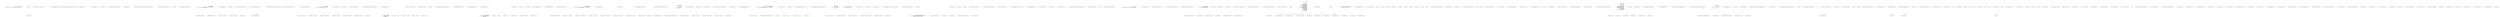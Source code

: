 digraph  {
d2 [cluster="CommandLine.Tests.Unit.Core.NameLookupTests.Lookup_name_of_sequence_option_with_separator()", color=green, community=0, label="var specs = new[] { new OptionSpecification(string.Empty, ''string-seq'',\r\n                false, string.Empty, Maybe.Nothing<int>(), Maybe.Nothing<int>(), '.', null, typeof(IEnumerable<string>), string.Empty, string.Empty, new List<string>())}", prediction=0, span="18-19"];
d1 [cluster="CommandLine.Tests.Unit.Core.NameLookupTests.Lookup_name_of_sequence_option_with_separator()", label="var expected = Maybe.Just(''.'')", span="17-17"];
d3 [cluster="CommandLine.Tests.Unit.Core.NameLookupTests.Lookup_name_of_sequence_option_with_separator()", label="var result = NameLookup.WithSeparator(''string-seq'', specs, StringComparer.InvariantCulture)", span="22-22"];
d7 [cluster="CommandLine.Core.OptionSpecification.OptionSpecification(string, string, bool, string, CommandLine.Infrastructure.Maybe<int>, CommandLine.Infrastructure.Maybe<int>, char, CommandLine.Infrastructure.Maybe<object>, System.Type, string, string, System.Collections.Generic.IEnumerable<string>)", label="Entry CommandLine.Core.OptionSpecification.OptionSpecification(string, string, bool, string, CommandLine.Infrastructure.Maybe<int>, CommandLine.Infrastructure.Maybe<int>, char, CommandLine.Infrastructure.Maybe<object>, System.Type, string, string, System.Collections.Generic.IEnumerable<string>)", span="17-17"];
d8 [cluster="CommandLine.Infrastructure.Maybe.Nothing<T>()", label="Entry CommandLine.Infrastructure.Maybe.Nothing<T>()", span="63-63"];
d9 [cluster="System.Collections.Generic.List<T>.List()", label="Entry System.Collections.Generic.List<T>.List()", span="0-0"];
d0 [cluster="CommandLine.Tests.Unit.Core.NameLookupTests.Lookup_name_of_sequence_option_with_separator()", label="Entry CommandLine.Tests.Unit.Core.NameLookupTests.Lookup_name_of_sequence_option_with_separator()", span="14-14"];
d6 [cluster="CommandLine.Infrastructure.Maybe.Just<T>(T)", label="Entry CommandLine.Infrastructure.Maybe.Just<T>(T)", span="68-68"];
d4 [cluster="CommandLine.Tests.Unit.Core.NameLookupTests.Lookup_name_of_sequence_option_with_separator()", label="expected.ShouldBeEquivalentTo(result)", span="25-25"];
d10 [cluster="CommandLine.Core.NameLookup.WithSeparator(string, System.Collections.Generic.IEnumerable<CommandLine.Core.OptionSpecification>, System.StringComparer)", label="Entry CommandLine.Core.NameLookup.WithSeparator(string, System.Collections.Generic.IEnumerable<CommandLine.Core.OptionSpecification>, System.StringComparer)", span="16-16"];
d5 [cluster="CommandLine.Tests.Unit.Core.NameLookupTests.Lookup_name_of_sequence_option_with_separator()", label="Exit CommandLine.Tests.Unit.Core.NameLookupTests.Lookup_name_of_sequence_option_with_separator()", span="14-14"];
d11 [cluster="Unk.ShouldBeEquivalentTo", label="Entry Unk.ShouldBeEquivalentTo", span=""];
m1_50 [cluster="CommandLine.Tests.Unit.Text.HelpTextTests.Create_instance_with_enum_options_disabled()", file="SpecificationExtensions.cs", label="Entry CommandLine.Tests.Unit.Text.HelpTextTests.Create_instance_with_enum_options_disabled()", span="93-93"];
m1_51 [cluster="CommandLine.Tests.Unit.Text.HelpTextTests.Create_instance_with_enum_options_disabled()", color=green, community=0, file="SpecificationExtensions.cs", label="var sut = new HelpText { AddDashesToOption = true }\r\n                .AddPreOptionsLine(''pre-options'')\r\n                .AddOptions(new NotParsed<FakeOptionsWithHelpTextEnum>(TypeInfo.Create(typeof(FakeOptionsWithHelpTextEnum)), Enumerable.Empty<Error>()))\r\n                .AddPostOptionsLine(''post-options'')", prediction=1, span="97-100"];
m1_52 [cluster="CommandLine.Tests.Unit.Text.HelpTextTests.Create_instance_with_enum_options_disabled()", file="SpecificationExtensions.cs", label="var lines = sut.ToString().ToNotEmptyLines().TrimStringArray()", span="104-104"];
m1_53 [cluster="CommandLine.Tests.Unit.Text.HelpTextTests.Create_instance_with_enum_options_disabled()", file="SpecificationExtensions.cs", label="lines[0].ShouldBeEquivalentTo(''pre-options'')", span="105-105"];
m1_54 [cluster="CommandLine.Tests.Unit.Text.HelpTextTests.Create_instance_with_enum_options_disabled()", file="SpecificationExtensions.cs", label="lines[1].ShouldBeEquivalentTo(''--stringvalue    Define a string value here.'')", span="106-106"];
m1_55 [cluster="CommandLine.Tests.Unit.Text.HelpTextTests.Create_instance_with_enum_options_disabled()", file="SpecificationExtensions.cs", label="lines[2].ShouldBeEquivalentTo(''--shape          Define a enum value here.'')", span="107-107"];
m1_56 [cluster="CommandLine.Tests.Unit.Text.HelpTextTests.Create_instance_with_enum_options_disabled()", file="SpecificationExtensions.cs", label="lines[3].ShouldBeEquivalentTo(''--help           Display this help screen.'')", span="108-108"];
m1_57 [cluster="CommandLine.Tests.Unit.Text.HelpTextTests.Create_instance_with_enum_options_disabled()", file="SpecificationExtensions.cs", label="lines[4].ShouldBeEquivalentTo(''--version        Display version information.'')", span="109-109"];
m1_58 [cluster="CommandLine.Tests.Unit.Text.HelpTextTests.Create_instance_with_enum_options_disabled()", file="SpecificationExtensions.cs", label="lines[5].ShouldBeEquivalentTo(''post-options'')", span="110-110"];
m1_59 [cluster="CommandLine.Tests.Unit.Text.HelpTextTests.Create_instance_with_enum_options_disabled()", file="SpecificationExtensions.cs", label="Exit CommandLine.Tests.Unit.Text.HelpTextTests.Create_instance_with_enum_options_disabled()", span="93-93"];
m1_16 [cluster="CommandLine.Core.SpecificationGuards.GuardAgainstOneCharLongName()", file="SpecificationExtensions.cs", label="return spec => spec.IsOption() && ((OptionSpecification)spec).LongName.Length == 1;", span="29-29"];
m1_126 [cluster="CommandLine.Text.HelpText.RenderParsingErrorsText<T>(CommandLine.ParserResult<T>, System.Func<CommandLine.Error, string>, System.Func<System.Collections.Generic.IEnumerable<CommandLine.MutuallyExclusiveSetError>, string>, int)", file="SpecificationExtensions.cs", label="Entry CommandLine.Text.HelpText.RenderParsingErrorsText<T>(CommandLine.ParserResult<T>, System.Func<CommandLine.Error, string>, System.Func<System.Collections.Generic.IEnumerable<CommandLine.MutuallyExclusiveSetError>, string>, int)", span="403-403"];
m1_22 [cluster="CommandLine.Tests.Unit.Text.HelpTextTests.Create_instance_with_options()", file="SpecificationExtensions.cs", label="Entry CommandLine.Tests.Unit.Text.HelpTextTests.Create_instance_with_options()", span="46-46"];
m1_23 [cluster="CommandLine.Tests.Unit.Text.HelpTextTests.Create_instance_with_options()", color=green, community=0, file="SpecificationExtensions.cs", label="var sut = new HelpText { AddDashesToOption = true }\r\n                .AddPreOptionsLine(''pre-options'')\r\n                .AddOptions(new NotParsed<FakeOptions>(TypeInfo.Create(typeof(FakeOptions)), Enumerable.Empty<Error>()))\r\n                .AddPostOptionsLine(''post-options'')", prediction=2, span="50-53"];
m1_24 [cluster="CommandLine.Tests.Unit.Text.HelpTextTests.Create_instance_with_options()", file="SpecificationExtensions.cs", label="var lines = sut.ToString().ToNotEmptyLines().TrimStringArray()", span="57-57"];
m1_25 [cluster="CommandLine.Tests.Unit.Text.HelpTextTests.Create_instance_with_options()", file="SpecificationExtensions.cs", label="lines[0].ShouldBeEquivalentTo(''pre-options'')", span="58-58"];
m1_26 [cluster="CommandLine.Tests.Unit.Text.HelpTextTests.Create_instance_with_options()", file="SpecificationExtensions.cs", label="lines[1].ShouldBeEquivalentTo(''--stringvalue    Define a string value here.'')", span="59-59"];
m1_27 [cluster="CommandLine.Tests.Unit.Text.HelpTextTests.Create_instance_with_options()", file="SpecificationExtensions.cs", label="lines[2].ShouldBeEquivalentTo(''-i               Define a int sequence here.'')", span="60-60"];
m1_28 [cluster="CommandLine.Tests.Unit.Text.HelpTextTests.Create_instance_with_options()", file="SpecificationExtensions.cs", label="lines[3].ShouldBeEquivalentTo(''-x               Define a boolean or switch value here.'')", span="61-61"];
m1_29 [cluster="CommandLine.Tests.Unit.Text.HelpTextTests.Create_instance_with_options()", file="SpecificationExtensions.cs", label="lines[4].ShouldBeEquivalentTo(''--help           Display this help screen.'')", span="62-62"];
m1_30 [cluster="CommandLine.Tests.Unit.Text.HelpTextTests.Create_instance_with_options()", file="SpecificationExtensions.cs", label="lines[5].ShouldBeEquivalentTo(''--version        Display version information.'')", span="63-63"];
m1_31 [cluster="CommandLine.Tests.Unit.Text.HelpTextTests.Create_instance_with_options()", file="SpecificationExtensions.cs", label="lines[6].ShouldBeEquivalentTo(''value pos. 0     Define a long value here.'')", span="64-64"];
m1_32 [cluster="CommandLine.Tests.Unit.Text.HelpTextTests.Create_instance_with_options()", file="SpecificationExtensions.cs", label="lines[7].ShouldBeEquivalentTo(''post-options'')", span="65-65"];
m1_33 [cluster="CommandLine.Tests.Unit.Text.HelpTextTests.Create_instance_with_options()", file="SpecificationExtensions.cs", label="Exit CommandLine.Tests.Unit.Text.HelpTextTests.Create_instance_with_options()", span="46-46"];
m1_66 [cluster="CommandLine.Tests.Unit.Text.HelpTextTests.When_help_text_is_longer_than_width_it_will_wrap_around_as_if_in_a_column()", file="SpecificationExtensions.cs", label="Entry CommandLine.Tests.Unit.Text.HelpTextTests.When_help_text_is_longer_than_width_it_will_wrap_around_as_if_in_a_column()", span="131-131"];
m1_69 [cluster="CommandLine.Tests.Unit.Text.HelpTextTests.When_help_text_is_longer_than_width_it_will_wrap_around_as_if_in_a_column()", file="SpecificationExtensions.cs", label="sut.AddOptions(\r\n                new NotParsed<FakeOptionsWithLongDescription>(\r\n                    TypeInfo.Create(typeof(FakeOptionsWithLongDescription)),\r\n                    Enumerable.Empty<Error>()))", span="137-140"];
m1_70 [cluster="CommandLine.Tests.Unit.Text.HelpTextTests.When_help_text_is_longer_than_width_it_will_wrap_around_as_if_in_a_column()", file="SpecificationExtensions.cs", label="var lines = sut.ToString().Split(new[] { Environment.NewLine }, StringSplitOptions.None)", span="143-143"];
m1_71 [cluster="CommandLine.Tests.Unit.Text.HelpTextTests.When_help_text_is_longer_than_width_it_will_wrap_around_as_if_in_a_column()", file="SpecificationExtensions.cs", label="lines[2].ShouldBeEquivalentTo(''  v, verbose    This is the description'')", span="144-144"];
m1_72 [cluster="CommandLine.Tests.Unit.Text.HelpTextTests.When_help_text_is_longer_than_width_it_will_wrap_around_as_if_in_a_column()", file="SpecificationExtensions.cs", label="lines[3].ShouldBeEquivalentTo(''                of the verbosity to '')", span="146-146"];
m1_73 [cluster="CommandLine.Tests.Unit.Text.HelpTextTests.When_help_text_is_longer_than_width_it_will_wrap_around_as_if_in_a_column()", file="SpecificationExtensions.cs", label="lines[4].ShouldBeEquivalentTo(''                test out the wrapping '')", span="147-147"];
m1_74 [cluster="CommandLine.Tests.Unit.Text.HelpTextTests.When_help_text_is_longer_than_width_it_will_wrap_around_as_if_in_a_column()", file="SpecificationExtensions.cs", label="lines[5].ShouldBeEquivalentTo(''                capabilities of the '')", span="148-148"];
m1_75 [cluster="CommandLine.Tests.Unit.Text.HelpTextTests.When_help_text_is_longer_than_width_it_will_wrap_around_as_if_in_a_column()", file="SpecificationExtensions.cs", label="lines[6].ShouldBeEquivalentTo(''                Help Text.'')", span="149-149"];
m1_67 [cluster="CommandLine.Tests.Unit.Text.HelpTextTests.When_help_text_is_longer_than_width_it_will_wrap_around_as_if_in_a_column()", file="SpecificationExtensions.cs", label="var sut = new HelpText(new HeadingInfo(''CommandLine.Tests.dll'', ''1.9.4.131''))", span="135-135"];
m1_68 [cluster="CommandLine.Tests.Unit.Text.HelpTextTests.When_help_text_is_longer_than_width_it_will_wrap_around_as_if_in_a_column()", file="SpecificationExtensions.cs", label="sut.MaximumDisplayWidth = 40", span="136-136"];
m1_76 [cluster="CommandLine.Tests.Unit.Text.HelpTextTests.When_help_text_is_longer_than_width_it_will_wrap_around_as_if_in_a_column()", file="SpecificationExtensions.cs", label="Exit CommandLine.Tests.Unit.Text.HelpTextTests.When_help_text_is_longer_than_width_it_will_wrap_around_as_if_in_a_column()", span="131-131"];
m1_217 [cluster="CommandLine.Text.HelpText.RenderUsageText<T>(CommandLine.ParserResult<T>)", file="SpecificationExtensions.cs", label="Entry CommandLine.Text.HelpText.RenderUsageText<T>(CommandLine.ParserResult<T>)", span="439-439"];
m1_78 [cluster="CommandLine.Tests.Unit.Text.HelpTextTests.Long_help_text_without_spaces()", file="SpecificationExtensions.cs", label="Entry CommandLine.Tests.Unit.Text.HelpTextTests.Long_help_text_without_spaces()", span="154-154"];
m1_81 [cluster="CommandLine.Tests.Unit.Text.HelpTextTests.Long_help_text_without_spaces()", file="SpecificationExtensions.cs", label="sut.AddOptions(\r\n                new NotParsed<FakeOptionsWithLongDescriptionAndNoSpaces>(\r\n                    TypeInfo.Create(typeof(FakeOptionsWithLongDescriptionAndNoSpaces)),\r\n                    Enumerable.Empty<Error>()))", span="160-163"];
m1_82 [cluster="CommandLine.Tests.Unit.Text.HelpTextTests.Long_help_text_without_spaces()", file="SpecificationExtensions.cs", label="var lines = sut.ToString().ToNotEmptyLines()", span="166-166"];
m1_83 [cluster="CommandLine.Tests.Unit.Text.HelpTextTests.Long_help_text_without_spaces()", file="SpecificationExtensions.cs", label="lines[1].ShouldBeEquivalentTo(''  v, verbose    Before '')", span="167-167"];
m1_84 [cluster="CommandLine.Tests.Unit.Text.HelpTextTests.Long_help_text_without_spaces()", file="SpecificationExtensions.cs", label="lines[2].ShouldBeEquivalentTo(''                012345678901234567890123'')", span="168-168"];
m1_85 [cluster="CommandLine.Tests.Unit.Text.HelpTextTests.Long_help_text_without_spaces()", file="SpecificationExtensions.cs", label="lines[3].ShouldBeEquivalentTo(''                After'')", span="169-169"];
m1_86 [cluster="CommandLine.Tests.Unit.Text.HelpTextTests.Long_help_text_without_spaces()", file="SpecificationExtensions.cs", label="lines[4].ShouldBeEquivalentTo(''  input-file    Before '')", span="170-170"];
m1_87 [cluster="CommandLine.Tests.Unit.Text.HelpTextTests.Long_help_text_without_spaces()", file="SpecificationExtensions.cs", label="lines[5].ShouldBeEquivalentTo(''                012345678901234567890123'')", span="171-171"];
m1_88 [cluster="CommandLine.Tests.Unit.Text.HelpTextTests.Long_help_text_without_spaces()", file="SpecificationExtensions.cs", label="lines[6].ShouldBeEquivalentTo(''                456789 After'')", span="172-172"];
m1_79 [cluster="CommandLine.Tests.Unit.Text.HelpTextTests.Long_help_text_without_spaces()", file="SpecificationExtensions.cs", label="var sut = new HelpText(new HeadingInfo(''CommandLine.Tests.dll'', ''1.9.4.131''))", span="158-158"];
m1_80 [cluster="CommandLine.Tests.Unit.Text.HelpTextTests.Long_help_text_without_spaces()", file="SpecificationExtensions.cs", label="sut.MaximumDisplayWidth = 40", span="159-159"];
m1_89 [cluster="CommandLine.Tests.Unit.Text.HelpTextTests.Long_help_text_without_spaces()", file="SpecificationExtensions.cs", label="Exit CommandLine.Tests.Unit.Text.HelpTextTests.Long_help_text_without_spaces()", span="154-154"];
m1_116 [cluster="CommandLine.BadFormatTokenError.BadFormatTokenError(string)", file="SpecificationExtensions.cs", label="Entry CommandLine.BadFormatTokenError.BadFormatTokenError(string)", span="196-196"];
m1_192 [cluster="CommandLine.Tests.Unit.Text.HelpTextTests.Create_instance_with_options_and_values()", file="SpecificationExtensions.cs", label="Entry CommandLine.Tests.Unit.Text.HelpTextTests.Create_instance_with_options_and_values()", span="342-342"];
m1_193 [cluster="CommandLine.Tests.Unit.Text.HelpTextTests.Create_instance_with_options_and_values()", file="SpecificationExtensions.cs", label="var sut = new HelpText { AddDashesToOption = true }\r\n                .AddPreOptionsLine(''pre-options'')\r\n                .AddOptions(new NotParsed<FakeOptionsWithHelpTextValue>(TypeInfo.Create(typeof(FakeOptionsWithHelpTextValue)), Enumerable.Empty<Error>()))\r\n                .AddPostOptionsLine(''post-options'')", span="346-349"];
m1_194 [cluster="CommandLine.Tests.Unit.Text.HelpTextTests.Create_instance_with_options_and_values()", file="SpecificationExtensions.cs", label="var lines = sut.ToString().ToNotEmptyLines().TrimStringArray()", span="353-353"];
m1_195 [cluster="CommandLine.Tests.Unit.Text.HelpTextTests.Create_instance_with_options_and_values()", file="SpecificationExtensions.cs", label="lines[0].ShouldBeEquivalentTo(''pre-options'')", span="354-354"];
m1_196 [cluster="CommandLine.Tests.Unit.Text.HelpTextTests.Create_instance_with_options_and_values()", file="SpecificationExtensions.cs", label="lines[1].ShouldBeEquivalentTo(''--stringvalue=STR            Define a string value here.'')", span="355-355"];
m1_197 [cluster="CommandLine.Tests.Unit.Text.HelpTextTests.Create_instance_with_options_and_values()", file="SpecificationExtensions.cs", label="lines[2].ShouldBeEquivalentTo(''-i INTSEQ                    Define a int sequence here.'')", span="356-356"];
m1_198 [cluster="CommandLine.Tests.Unit.Text.HelpTextTests.Create_instance_with_options_and_values()", file="SpecificationExtensions.cs", label="lines[3].ShouldBeEquivalentTo(''-x                           Define a boolean or switch value here.'')", span="357-357"];
m1_199 [cluster="CommandLine.Tests.Unit.Text.HelpTextTests.Create_instance_with_options_and_values()", file="SpecificationExtensions.cs", label="lines[4].ShouldBeEquivalentTo(''--help                       Display this help screen.'')", span="358-358"];
m1_200 [cluster="CommandLine.Tests.Unit.Text.HelpTextTests.Create_instance_with_options_and_values()", file="SpecificationExtensions.cs", label="lines[5].ShouldBeEquivalentTo(''--version                    Display version information.'')", span="359-359"];
m1_201 [cluster="CommandLine.Tests.Unit.Text.HelpTextTests.Create_instance_with_options_and_values()", file="SpecificationExtensions.cs", label="lines[6].ShouldBeEquivalentTo(''number (pos. 0) NUM          Define a long value here.'')", span="360-360"];
m1_202 [cluster="CommandLine.Tests.Unit.Text.HelpTextTests.Create_instance_with_options_and_values()", file="SpecificationExtensions.cs", label="lines[7].ShouldBeEquivalentTo(''paintcolor (pos. 1) COLOR    Define a color value here.'')", span="361-361"];
m1_203 [cluster="CommandLine.Tests.Unit.Text.HelpTextTests.Create_instance_with_options_and_values()", file="SpecificationExtensions.cs", label="lines[8].ShouldBeEquivalentTo(''post-options'', lines[8])", span="362-362"];
m1_204 [cluster="CommandLine.Tests.Unit.Text.HelpTextTests.Create_instance_with_options_and_values()", file="SpecificationExtensions.cs", label="Exit CommandLine.Tests.Unit.Text.HelpTextTests.Create_instance_with_options_and_values()", span="342-342"];
m1_149 [cluster="CommandLine.Tests.Unit.Text.HelpTextTests.Invoke_AutoBuild_for_Options_returns_appropriate_formatted_text()", file="SpecificationExtensions.cs", label="Entry CommandLine.Tests.Unit.Text.HelpTextTests.Invoke_AutoBuild_for_Options_returns_appropriate_formatted_text()", span="260-260"];
m1_150 [cluster="CommandLine.Tests.Unit.Text.HelpTextTests.Invoke_AutoBuild_for_Options_returns_appropriate_formatted_text()", file="SpecificationExtensions.cs", label="var fakeResult = new NotParsed<FakeOptions>(\r\n                TypeInfo.Create(typeof(FakeOptions)),\r\n                new Error[]\r\n                    {\r\n                        new BadFormatTokenError(''badtoken''),\r\n                        new SequenceOutOfRangeError(new NameInfo(''i'', ''''))\r\n                    })", span="263-269"];
m1_152 [cluster="CommandLine.Tests.Unit.Text.HelpTextTests.Invoke_AutoBuild_for_Options_returns_appropriate_formatted_text()", file="SpecificationExtensions.cs", label="var lines = helpText.ToString().ToNotEmptyLines().TrimStringArray()", span="275-275"];
m1_155 [cluster="CommandLine.Tests.Unit.Text.HelpTextTests.Invoke_AutoBuild_for_Options_returns_appropriate_formatted_text()", file="SpecificationExtensions.cs", label="lines[2].ShouldBeEquivalentTo(''ERROR(S):'')", span="278-278"];
m1_156 [cluster="CommandLine.Tests.Unit.Text.HelpTextTests.Invoke_AutoBuild_for_Options_returns_appropriate_formatted_text()", file="SpecificationExtensions.cs", label="lines[3].ShouldBeEquivalentTo(''Token 'badtoken' is not recognized.'')", span="279-279"];
m1_157 [cluster="CommandLine.Tests.Unit.Text.HelpTextTests.Invoke_AutoBuild_for_Options_returns_appropriate_formatted_text()", file="SpecificationExtensions.cs", label="lines[4].ShouldBeEquivalentTo(''A sequence option 'i' is defined with fewer or more items than required.'')", span="280-280"];
m1_158 [cluster="CommandLine.Tests.Unit.Text.HelpTextTests.Invoke_AutoBuild_for_Options_returns_appropriate_formatted_text()", file="SpecificationExtensions.cs", label="lines[5].ShouldBeEquivalentTo(''--stringvalue    Define a string value here.'')", span="281-281"];
m1_159 [cluster="CommandLine.Tests.Unit.Text.HelpTextTests.Invoke_AutoBuild_for_Options_returns_appropriate_formatted_text()", file="SpecificationExtensions.cs", label="lines[6].ShouldBeEquivalentTo(''-i               Define a int sequence here.'')", span="282-282"];
m1_160 [cluster="CommandLine.Tests.Unit.Text.HelpTextTests.Invoke_AutoBuild_for_Options_returns_appropriate_formatted_text()", file="SpecificationExtensions.cs", label="lines[7].ShouldBeEquivalentTo(''-x               Define a boolean or switch value here.'')", span="283-283"];
m1_161 [cluster="CommandLine.Tests.Unit.Text.HelpTextTests.Invoke_AutoBuild_for_Options_returns_appropriate_formatted_text()", file="SpecificationExtensions.cs", label="lines[8].ShouldBeEquivalentTo(''--help           Display this help screen.'')", span="284-284"];
m1_151 [cluster="CommandLine.Tests.Unit.Text.HelpTextTests.Invoke_AutoBuild_for_Options_returns_appropriate_formatted_text()", file="SpecificationExtensions.cs", label="var helpText = HelpText.AutoBuild(fakeResult)", span="272-272"];
m1_153 [cluster="CommandLine.Tests.Unit.Text.HelpTextTests.Invoke_AutoBuild_for_Options_returns_appropriate_formatted_text()", file="SpecificationExtensions.cs", label="lines[0].Should().StartWithEquivalent(''CommandLine'')", span="276-276"];
m1_154 [cluster="CommandLine.Tests.Unit.Text.HelpTextTests.Invoke_AutoBuild_for_Options_returns_appropriate_formatted_text()", file="SpecificationExtensions.cs", label="lines[1].Should().StartWithEquivalent(''Copyright (c)'')", span="277-277"];
m1_162 [cluster="CommandLine.Tests.Unit.Text.HelpTextTests.Invoke_AutoBuild_for_Options_returns_appropriate_formatted_text()", file="SpecificationExtensions.cs", label="Exit CommandLine.Tests.Unit.Text.HelpTextTests.Invoke_AutoBuild_for_Options_returns_appropriate_formatted_text()", span="260-260"];
m1_77 [cluster="string.Split(string[], System.StringSplitOptions)", file="SpecificationExtensions.cs", label="Entry string.Split(string[], System.StringSplitOptions)", span="0-0"];
m1_39 [cluster="CommandLine.Tests.Unit.Text.HelpTextTests.Create_instance_with_enum_options_enabled()", file="SpecificationExtensions.cs", label="Entry CommandLine.Tests.Unit.Text.HelpTextTests.Create_instance_with_enum_options_enabled()", span="70-70"];
m1_40 [cluster="CommandLine.Tests.Unit.Text.HelpTextTests.Create_instance_with_enum_options_enabled()", color=green, community=0, file="SpecificationExtensions.cs", label="var sut = new HelpText { AddDashesToOption = true, AddEnumValuesToHelpText = true }\r\n                .AddPreOptionsLine(''pre-options'')\r\n                .AddOptions(new NotParsed<FakeOptionsWithHelpTextEnum>(TypeInfo.Create(typeof(FakeOptionsWithHelpTextEnum)), Enumerable.Empty<Error>()))\r\n                .AddPostOptionsLine(''post-options'')", prediction=3, span="74-77"];
m1_41 [cluster="CommandLine.Tests.Unit.Text.HelpTextTests.Create_instance_with_enum_options_enabled()", color=green, community=0, file="SpecificationExtensions.cs", label="var lines = sut.ToString().ToNotEmptyLines().TrimStringArray()", prediction=4, span="81-81"];
m1_42 [cluster="CommandLine.Tests.Unit.Text.HelpTextTests.Create_instance_with_enum_options_enabled()", color=green, community=0, file="SpecificationExtensions.cs", label="lines[0].ShouldBeEquivalentTo(''pre-options'')", prediction=5, span="82-82"];
m1_43 [cluster="CommandLine.Tests.Unit.Text.HelpTextTests.Create_instance_with_enum_options_enabled()", color=green, community=0, file="SpecificationExtensions.cs", label="lines[1].ShouldBeEquivalentTo(''--stringvalue    Define a string value here.'')", prediction=4, span="83-83"];
m1_44 [cluster="CommandLine.Tests.Unit.Text.HelpTextTests.Create_instance_with_enum_options_enabled()", file="SpecificationExtensions.cs", label="lines[2].ShouldBeEquivalentTo(''--shape          Define a enum value here. Valid values: Circle, Square,'')", span="84-84"];
m1_45 [cluster="CommandLine.Tests.Unit.Text.HelpTextTests.Create_instance_with_enum_options_enabled()", color=green, community=0, file="SpecificationExtensions.cs", label="lines[3].ShouldBeEquivalentTo(''Triangle'')", prediction=4, span="85-85"];
m1_46 [cluster="CommandLine.Tests.Unit.Text.HelpTextTests.Create_instance_with_enum_options_enabled()", color=green, community=0, file="SpecificationExtensions.cs", label="lines[4].ShouldBeEquivalentTo(''--help           Display this help screen.'')", prediction=4, span="86-86"];
m1_47 [cluster="CommandLine.Tests.Unit.Text.HelpTextTests.Create_instance_with_enum_options_enabled()", color=green, community=0, file="SpecificationExtensions.cs", label="lines[5].ShouldBeEquivalentTo(''--version        Display version information.'')", prediction=4, span="87-87"];
m1_48 [cluster="CommandLine.Tests.Unit.Text.HelpTextTests.Create_instance_with_enum_options_enabled()", color=green, community=0, file="SpecificationExtensions.cs", label="lines[6].ShouldBeEquivalentTo(''post-options'')", prediction=4, span="88-88"];
m1_49 [cluster="CommandLine.Tests.Unit.Text.HelpTextTests.Create_instance_with_enum_options_enabled()", file="SpecificationExtensions.cs", label="Exit CommandLine.Tests.Unit.Text.HelpTextTests.Create_instance_with_enum_options_enabled()", span="70-70"];
m1_177 [cluster="CommandLine.Tests.Unit.Text.HelpTextTests.Invoke_AutoBuild_for_Verbs_with_unknown_verb_returns_appropriate_formatted_text()", file="SpecificationExtensions.cs", label="Entry CommandLine.Tests.Unit.Text.HelpTextTests.Invoke_AutoBuild_for_Verbs_with_unknown_verb_returns_appropriate_formatted_text()", span="315-315"];
m1_179 [cluster="CommandLine.Tests.Unit.Text.HelpTextTests.Invoke_AutoBuild_for_Verbs_with_unknown_verb_returns_appropriate_formatted_text()", file="SpecificationExtensions.cs", label="var fakeResult = new NotParsed<object>(\r\n                TypeInfo.Create(typeof(NullInstance),\r\n                    verbTypes),\r\n                new Error[] { new HelpVerbRequestedError(null, null, false) })", span="320-323"];
m1_178 [cluster="CommandLine.Tests.Unit.Text.HelpTextTests.Invoke_AutoBuild_for_Verbs_with_unknown_verb_returns_appropriate_formatted_text()", file="SpecificationExtensions.cs", label="var verbTypes = Enumerable.Empty<Type>().Concat(\r\n                new[] { typeof(AddOptions), typeof(CommitOptions), typeof(CloneOptions) })", span="318-319"];
m1_181 [cluster="CommandLine.Tests.Unit.Text.HelpTextTests.Invoke_AutoBuild_for_Verbs_with_unknown_verb_returns_appropriate_formatted_text()", file="SpecificationExtensions.cs", label="var lines = helpText.ToString().ToNotEmptyLines().TrimStringArray()", span="329-329"];
m1_184 [cluster="CommandLine.Tests.Unit.Text.HelpTextTests.Invoke_AutoBuild_for_Verbs_with_unknown_verb_returns_appropriate_formatted_text()", file="SpecificationExtensions.cs", label="lines[2].ShouldBeEquivalentTo(''add        Add file contents to the index.'')", span="333-333"];
m1_185 [cluster="CommandLine.Tests.Unit.Text.HelpTextTests.Invoke_AutoBuild_for_Verbs_with_unknown_verb_returns_appropriate_formatted_text()", file="SpecificationExtensions.cs", label="lines[3].ShouldBeEquivalentTo(''commit     Record changes to the repository.'')", span="334-334"];
m1_186 [cluster="CommandLine.Tests.Unit.Text.HelpTextTests.Invoke_AutoBuild_for_Verbs_with_unknown_verb_returns_appropriate_formatted_text()", file="SpecificationExtensions.cs", label="lines[4].ShouldBeEquivalentTo(''clone      Clone a repository into a new directory.'')", span="335-335"];
m1_187 [cluster="CommandLine.Tests.Unit.Text.HelpTextTests.Invoke_AutoBuild_for_Verbs_with_unknown_verb_returns_appropriate_formatted_text()", file="SpecificationExtensions.cs", label="lines[5].ShouldBeEquivalentTo(''help       Display more information on a specific command.'')", span="336-336"];
m1_188 [cluster="CommandLine.Tests.Unit.Text.HelpTextTests.Invoke_AutoBuild_for_Verbs_with_unknown_verb_returns_appropriate_formatted_text()", file="SpecificationExtensions.cs", label="lines[6].ShouldBeEquivalentTo(''version    Display version information.'')", span="337-337"];
m1_180 [cluster="CommandLine.Tests.Unit.Text.HelpTextTests.Invoke_AutoBuild_for_Verbs_with_unknown_verb_returns_appropriate_formatted_text()", file="SpecificationExtensions.cs", label="var helpText = HelpText.AutoBuild(fakeResult)", span="326-326"];
m1_182 [cluster="CommandLine.Tests.Unit.Text.HelpTextTests.Invoke_AutoBuild_for_Verbs_with_unknown_verb_returns_appropriate_formatted_text()", file="SpecificationExtensions.cs", label="lines[0].Should().StartWithEquivalent(''CommandLine'')", span="331-331"];
m1_183 [cluster="CommandLine.Tests.Unit.Text.HelpTextTests.Invoke_AutoBuild_for_Verbs_with_unknown_verb_returns_appropriate_formatted_text()", file="SpecificationExtensions.cs", label="lines[1].Should().StartWithEquivalent(''Copyright (c)'')", span="332-332"];
m1_189 [cluster="CommandLine.Tests.Unit.Text.HelpTextTests.Invoke_AutoBuild_for_Verbs_with_unknown_verb_returns_appropriate_formatted_text()", file="SpecificationExtensions.cs", label="Exit CommandLine.Tests.Unit.Text.HelpTextTests.Invoke_AutoBuild_for_Verbs_with_unknown_verb_returns_appropriate_formatted_text()", span="315-315"];
m1_90 [cluster="CommandLine.Tests.Unit.Text.HelpTextTests.Long_pre_and_post_lines_without_spaces()", file="SpecificationExtensions.cs", label="Entry CommandLine.Tests.Unit.Text.HelpTextTests.Long_pre_and_post_lines_without_spaces()", span="177-177"];
m1_93 [cluster="CommandLine.Tests.Unit.Text.HelpTextTests.Long_pre_and_post_lines_without_spaces()", file="SpecificationExtensions.cs", label="sut.AddPreOptionsLine(''Before 0123456789012345678901234567890123456789012 After'')\r\n                .AddOptions(new NotParsed<FakeOptionsForHelp>(TypeInfo.Create(typeof(FakeOptionsForHelp)), Enumerable.Empty<Error>()))\r\n                .AddPostOptionsLine(''Before 0123456789012345678901234567890123456789 After'')", span="183-185"];
m1_94 [cluster="CommandLine.Tests.Unit.Text.HelpTextTests.Long_pre_and_post_lines_without_spaces()", file="SpecificationExtensions.cs", label="var lines = sut.ToString().ToNotEmptyLines()", span="188-188"];
m1_95 [cluster="CommandLine.Tests.Unit.Text.HelpTextTests.Long_pre_and_post_lines_without_spaces()", file="SpecificationExtensions.cs", label="lines[1].ShouldBeEquivalentTo(''Before '')", span="189-189"];
m1_96 [cluster="CommandLine.Tests.Unit.Text.HelpTextTests.Long_pre_and_post_lines_without_spaces()", file="SpecificationExtensions.cs", label="lines[2].ShouldBeEquivalentTo(''0123456789012345678901234567890123456789'')", span="190-190"];
m1_97 [cluster="CommandLine.Tests.Unit.Text.HelpTextTests.Long_pre_and_post_lines_without_spaces()", file="SpecificationExtensions.cs", label="lines[3].ShouldBeEquivalentTo(''012 After'')", span="191-191"];
m1_98 [cluster="CommandLine.Tests.Unit.Text.HelpTextTests.Long_pre_and_post_lines_without_spaces()", file="SpecificationExtensions.cs", label="lines[lines.Length - 3].ShouldBeEquivalentTo(''Before '')", span="192-192"];
m1_99 [cluster="CommandLine.Tests.Unit.Text.HelpTextTests.Long_pre_and_post_lines_without_spaces()", file="SpecificationExtensions.cs", label="lines[lines.Length - 2].ShouldBeEquivalentTo(''0123456789012345678901234567890123456789'')", span="193-193"];
m1_100 [cluster="CommandLine.Tests.Unit.Text.HelpTextTests.Long_pre_and_post_lines_without_spaces()", file="SpecificationExtensions.cs", label="lines[lines.Length - 1].ShouldBeEquivalentTo('' After'')", span="194-194"];
m1_91 [cluster="CommandLine.Tests.Unit.Text.HelpTextTests.Long_pre_and_post_lines_without_spaces()", file="SpecificationExtensions.cs", label="var sut = new HelpText(''Heading Info.'')", span="181-181"];
m1_92 [cluster="CommandLine.Tests.Unit.Text.HelpTextTests.Long_pre_and_post_lines_without_spaces()", file="SpecificationExtensions.cs", label="sut.MaximumDisplayWidth = 40", span="182-182"];
m1_101 [cluster="CommandLine.Tests.Unit.Text.HelpTextTests.Long_pre_and_post_lines_without_spaces()", file="SpecificationExtensions.cs", label="Exit CommandLine.Tests.Unit.Text.HelpTextTests.Long_pre_and_post_lines_without_spaces()", span="177-177"];
m1_120 [cluster="CommandLine.MissingRequiredOptionError.MissingRequiredOptionError(CommandLine.NameInfo)", file="SpecificationExtensions.cs", label="Entry CommandLine.MissingRequiredOptionError.MissingRequiredOptionError(CommandLine.NameInfo)", span="291-291"];
m1_0 [cluster="CommandLine.Core.SpecificationGuards.GuardAgainstScalarWithRange()", file="SpecificationExtensions.cs", label="Entry CommandLine.Core.SpecificationGuards.GuardAgainstScalarWithRange()", span="16-16"];
m1_1 [cluster="CommandLine.Core.SpecificationGuards.GuardAgainstScalarWithRange()", file="SpecificationExtensions.cs", label="return spec => spec.ConversionType.ToDescriptor() == DescriptorType.Scalar && (spec.Min > 0 || spec.Max > 0);", span="18-18"];
m1_2 [cluster="CommandLine.Core.SpecificationGuards.GuardAgainstScalarWithRange()", file="SpecificationExtensions.cs", label="Exit CommandLine.Core.SpecificationGuards.GuardAgainstScalarWithRange()", span="16-16"];
m1_145 [cluster="System.InvalidOperationException.InvalidOperationException()", file="SpecificationExtensions.cs", label="Entry System.InvalidOperationException.InvalidOperationException()", span="0-0"];
m1_36 [cluster="System.Linq.Enumerable.Empty<TResult>()", file="SpecificationExtensions.cs", label="Entry System.Linq.Enumerable.Empty<TResult>()", span="0-0"];
m1_38 [cluster="System.Collections.Generic.IEnumerable<string>.TrimStringArray()", file="SpecificationExtensions.cs", label="Entry System.Collections.Generic.IEnumerable<string>.TrimStringArray()", span="15-15"];
m1_34 [cluster="CommandLine.NotParsed<T>.NotParsed(CommandLine.TypeInfo, System.Collections.Generic.IEnumerable<CommandLine.Error>)", file="SpecificationExtensions.cs", label="Entry CommandLine.NotParsed<T>.NotParsed(CommandLine.TypeInfo, System.Collections.Generic.IEnumerable<CommandLine.Error>)", span="163-163"];
m1_123 [cluster="CommandLine.BadVerbSelectedError.BadVerbSelectedError(string)", file="SpecificationExtensions.cs", label="Entry CommandLine.BadVerbSelectedError.BadVerbSelectedError(string)", span="357-357"];
m1_3 [cluster="lambda expression", file="SpecificationExtensions.cs", label="Entry lambda expression", span="18-18"];
m1_60 [cluster="CommandLine.Tests.Unit.Text.HelpTextTests.When_defined_MetaValue_should_be_rendered()", file="SpecificationExtensions.cs", label="Entry CommandLine.Tests.Unit.Text.HelpTextTests.When_defined_MetaValue_should_be_rendered()", span="115-115"];
m1_61 [cluster="CommandLine.Tests.Unit.Text.HelpTextTests.When_defined_MetaValue_should_be_rendered()", file="SpecificationExtensions.cs", label="var sut =\r\n                new HelpText(''Meta Value.'').AddOptions(\r\n                    new NotParsed<FakeOptionsWithMetaValue>(TypeInfo.Create(typeof(FakeOptionsWithMetaValue)), Enumerable.Empty<Error>()))", span="119-121"];
m1_62 [cluster="CommandLine.Tests.Unit.Text.HelpTextTests.When_defined_MetaValue_should_be_rendered()", file="SpecificationExtensions.cs", label="var lines = sut.ToString().ToNotEmptyLines().TrimStringArray()", span="124-124"];
m1_63 [cluster="CommandLine.Tests.Unit.Text.HelpTextTests.When_defined_MetaValue_should_be_rendered()", file="SpecificationExtensions.cs", label="lines[2].ShouldBeEquivalentTo(''i FILE, input-file=FILE    Required. Specify input FILE to be processed.'')", span="126-126"];
m1_64 [cluster="CommandLine.Tests.Unit.Text.HelpTextTests.When_defined_MetaValue_should_be_rendered()", file="SpecificationExtensions.cs", label="Exit CommandLine.Tests.Unit.Text.HelpTextTests.When_defined_MetaValue_should_be_rendered()", span="115-115"];
m1_19 [cluster="lambda expression", file="SpecificationExtensions.cs", label="spec.IsOption() && ((OptionSpecification)spec).LongName.Length == 1", span="29-29"];
m1_205 [cluster="CommandLine.Tests.Unit.Text.HelpTextTests.RenderUsageText_returns_properly_formatted_text()", file="SpecificationExtensions.cs", label="Entry CommandLine.Tests.Unit.Text.HelpTextTests.RenderUsageText_returns_properly_formatted_text()", span="367-367"];
m1_206 [cluster="CommandLine.Tests.Unit.Text.HelpTextTests.RenderUsageText_returns_properly_formatted_text()", file="SpecificationExtensions.cs", label="ParserResult<FakeOptionsWithUsageText> result =\r\n                new NotParsed<FakeOptionsWithUsageText>(\r\n                    TypeInfo.Create(typeof(FakeOptionsWithUsageText)), Enumerable.Empty<Error>())", span="370-372"];
m1_208 [cluster="CommandLine.Tests.Unit.Text.HelpTextTests.RenderUsageText_returns_properly_formatted_text()", file="SpecificationExtensions.cs", label="var lines = text.ToNotEmptyLines()", span="378-378"];
m1_209 [cluster="CommandLine.Tests.Unit.Text.HelpTextTests.RenderUsageText_returns_properly_formatted_text()", file="SpecificationExtensions.cs", label="lines[0].ShouldBeEquivalentTo(''Normal scenario:'')", span="381-381"];
m1_210 [cluster="CommandLine.Tests.Unit.Text.HelpTextTests.RenderUsageText_returns_properly_formatted_text()", file="SpecificationExtensions.cs", label="lines[1].ShouldBeEquivalentTo(''  mono testapp.exe --input file.bin --output out.bin'')", span="382-382"];
m1_211 [cluster="CommandLine.Tests.Unit.Text.HelpTextTests.RenderUsageText_returns_properly_formatted_text()", file="SpecificationExtensions.cs", label="lines[2].ShouldBeEquivalentTo(''Logging warnings:'')", span="383-383"];
m1_212 [cluster="CommandLine.Tests.Unit.Text.HelpTextTests.RenderUsageText_returns_properly_formatted_text()", file="SpecificationExtensions.cs", label="lines[3].ShouldBeEquivalentTo(''  mono testapp.exe -w --input file.bin'')", span="384-384"];
m1_213 [cluster="CommandLine.Tests.Unit.Text.HelpTextTests.RenderUsageText_returns_properly_formatted_text()", file="SpecificationExtensions.cs", label="lines[4].ShouldBeEquivalentTo(''Logging errors:'')", span="385-385"];
m1_214 [cluster="CommandLine.Tests.Unit.Text.HelpTextTests.RenderUsageText_returns_properly_formatted_text()", file="SpecificationExtensions.cs", label="lines[5].ShouldBeEquivalentTo(''  mono testapp.exe -w --input file.bin'')", span="386-386"];
m1_215 [cluster="CommandLine.Tests.Unit.Text.HelpTextTests.RenderUsageText_returns_properly_formatted_text()", file="SpecificationExtensions.cs", label="lines[6].ShouldBeEquivalentTo(''  mono testapp.exe --input=file.bin --warns'')", span="387-387"];
m1_207 [cluster="CommandLine.Tests.Unit.Text.HelpTextTests.RenderUsageText_returns_properly_formatted_text()", file="SpecificationExtensions.cs", label="var text = HelpText.RenderUsageText(result)", span="375-375"];
m1_216 [cluster="CommandLine.Tests.Unit.Text.HelpTextTests.RenderUsageText_returns_properly_formatted_text()", file="SpecificationExtensions.cs", label="Exit CommandLine.Tests.Unit.Text.HelpTextTests.RenderUsageText_returns_properly_formatted_text()", span="367-367"];
m1_125 [cluster="CommandLine.HelpVerbRequestedError.HelpVerbRequestedError(string, System.Type, bool)", file="SpecificationExtensions.cs", label="Entry CommandLine.HelpVerbRequestedError.HelpVerbRequestedError(string, System.Type, bool)", span="383-383"];
m1_121 [cluster="CommandLine.SequenceOutOfRangeError.SequenceOutOfRangeError(CommandLine.NameInfo)", file="SpecificationExtensions.cs", label="Entry CommandLine.SequenceOutOfRangeError.SequenceOutOfRangeError(CommandLine.NameInfo)", span="335-335"];
m1_37 [cluster="CommandLine.Text.HelpText.AddOptions<T>(CommandLine.ParserResult<T>)", file="SpecificationExtensions.cs", label="Entry CommandLine.Text.HelpText.AddOptions<T>(CommandLine.ParserResult<T>)", span="336-336"];
m1_127 [cluster="lambda expression", file="SpecificationExtensions.cs", label="Entry lambda expression", span="218-239"];
m1_4 [cluster="CommandLine.Text.HelpText.ToString()", file="SpecificationExtensions.cs", label="Entry CommandLine.Text.HelpText.ToString()", span="496-496"];
m1_5 [cluster="lambda expression", file="SpecificationExtensions.cs", label="Exit lambda expression", span="18-18"];
m1_11 [cluster="CommandLine.Tests.Unit.Text.HelpTextTests.Create_instance_without_options()", file="SpecificationExtensions.cs", label="lines[2].ShouldBeEquivalentTo(''pre-options line 1'')", span="38-38"];
m1_10 [cluster="CommandLine.Tests.Unit.Text.HelpTextTests.Create_instance_without_options()", file="SpecificationExtensions.cs", label="lines[1].ShouldBeEquivalentTo(''Copyright (C) 2005 - 2013 Author'')", span="37-37"];
m1_12 [cluster="CommandLine.Tests.Unit.Text.HelpTextTests.Create_instance_without_options()", file="SpecificationExtensions.cs", label="lines[3].ShouldBeEquivalentTo(''pre-options line 2'')", span="39-39"];
m1_18 [cluster="CommandLine.Text.CopyrightInfo.CopyrightInfo(bool, string, params int[])", file="SpecificationExtensions.cs", label="Entry CommandLine.Text.CopyrightInfo.CopyrightInfo(bool, string, params int[])", span="60-60"];
m1_20 [cluster="CommandLine.Text.HelpText.AddPostOptionsLine(string)", file="SpecificationExtensions.cs", label="Entry CommandLine.Text.HelpText.AddPostOptionsLine(string)", span="326-326"];
m1_128 [cluster="lambda expression", file="SpecificationExtensions.cs", label="err.Tag", span="220-220"];
m1_130 [cluster="lambda expression", file="SpecificationExtensions.cs", label="return ''ERR '' + ((BadFormatTokenError)err).Token;", span="223-223"];
m1_132 [cluster="lambda expression", file="SpecificationExtensions.cs", label="return ''ERR '' + ((MissingValueOptionError)err).NameInfo.NameText;", span="225-225"];
m1_134 [cluster="lambda expression", file="SpecificationExtensions.cs", label="return ''ERR '' + ((UnknownOptionError)err).Token;", span="227-227"];
m1_136 [cluster="lambda expression", file="SpecificationExtensions.cs", label="return ''ERR '' + ((MissingRequiredOptionError)err).NameInfo.NameText;", span="229-229"];
m1_138 [cluster="lambda expression", file="SpecificationExtensions.cs", label="return ''ERR '' + ((SequenceOutOfRangeError)err).NameInfo.NameText;", span="231-231"];
m1_142 [cluster="lambda expression", file="SpecificationExtensions.cs", label="return ''ERR '' + ((BadVerbSelectedError)err).Token;", span="235-235"];
m1_129 [cluster="lambda expression", file="SpecificationExtensions.cs", label="ErrorType.BadFormatTokenError", span="222-222"];
m1_131 [cluster="lambda expression", file="SpecificationExtensions.cs", label="ErrorType.MissingValueOptionError", span="224-224"];
m1_133 [cluster="lambda expression", file="SpecificationExtensions.cs", label="ErrorType.UnknownOptionError", span="226-226"];
m1_135 [cluster="lambda expression", file="SpecificationExtensions.cs", label="ErrorType.MissingRequiredOptionError", span="228-228"];
m1_137 [cluster="lambda expression", file="SpecificationExtensions.cs", label="ErrorType.SequenceOutOfRangeError", span="230-230"];
m1_139 [cluster="lambda expression", file="SpecificationExtensions.cs", label="ErrorType.NoVerbSelectedError", span="232-232"];
m1_141 [cluster="lambda expression", file="SpecificationExtensions.cs", label="ErrorType.BadVerbSelectedError", span="234-234"];
m1_143 [cluster="lambda expression", file="SpecificationExtensions.cs", label="throw new InvalidOperationException();", span="237-237"];
m1_140 [cluster="lambda expression", file="SpecificationExtensions.cs", label="return ''ERR no-verb-selected'';", span="233-233"];
m1_144 [cluster="lambda expression", file="SpecificationExtensions.cs", label="Exit lambda expression", span="218-239"];
m1_191 [cluster="CommandLine.TypeInfo.Create(System.Type, System.Collections.Generic.IEnumerable<System.Type>)", file="SpecificationExtensions.cs", label="Entry CommandLine.TypeInfo.Create(System.Type, System.Collections.Generic.IEnumerable<System.Type>)", span="34-34"];
m1_35 [cluster="CommandLine.TypeInfo.Create(System.Type)", file="SpecificationExtensions.cs", label="Entry CommandLine.TypeInfo.Create(System.Type)", span="29-29"];
m1_65 [cluster="CommandLine.Text.HelpText.HelpText(string)", file="SpecificationExtensions.cs", label="Entry CommandLine.Text.HelpText.HelpText(string)", span="59-59"];
m1_117 [cluster="CommandLine.MissingValueOptionError.MissingValueOptionError(CommandLine.NameInfo)", file="SpecificationExtensions.cs", label="Entry CommandLine.MissingValueOptionError.MissingValueOptionError(CommandLine.NameInfo)", span="269-269"];
m1_164 [cluster="Unk.Should", file="SpecificationExtensions.cs", label="Entry Unk.Should", span=""];
m1_13 [cluster="CommandLine.Tests.Unit.Text.HelpTextTests.Create_instance_without_options()", file="SpecificationExtensions.cs", label="lines[4].ShouldBeEquivalentTo(''post-options line 1'')", span="40-40"];
m1_165 [cluster="Unk.StartWithEquivalent", file="SpecificationExtensions.cs", label="Entry Unk.StartWithEquivalent", span=""];
m1_163 [cluster="CommandLine.Text.HelpText.AutoBuild<T>(CommandLine.ParserResult<T>)", file="SpecificationExtensions.cs", label="Entry CommandLine.Text.HelpText.AutoBuild<T>(CommandLine.ParserResult<T>)", span="251-251"];
m1_122 [cluster="CommandLine.NoVerbSelectedError.NoVerbSelectedError()", file="SpecificationExtensions.cs", label="Entry CommandLine.NoVerbSelectedError.NoVerbSelectedError()", span="421-421"];
m1_17 [cluster="CommandLine.Core.SpecificationGuards.GuardAgainstOneCharLongName()", file="SpecificationExtensions.cs", label="Exit CommandLine.Core.SpecificationGuards.GuardAgainstOneCharLongName()", span="27-27"];
m1_119 [cluster="CommandLine.UnknownOptionError.UnknownOptionError(string)", file="SpecificationExtensions.cs", label="Entry CommandLine.UnknownOptionError.UnknownOptionError(string)", span="280-280"];
m1_6 [cluster="CommandLine.Tests.Unit.Text.HelpTextTests.Create_instance_without_options()", file="SpecificationExtensions.cs", label="Entry CommandLine.Tests.Unit.Text.HelpTextTests.Create_instance_without_options()", span="22-22"];
m1_21 [cluster="string.ToNotEmptyLines()", file="SpecificationExtensions.cs", label="Entry string.ToNotEmptyLines()", span="10-10"];
m1_118 [cluster="CommandLine.NameInfo.NameInfo(string, string)", file="SpecificationExtensions.cs", label="Entry CommandLine.NameInfo.NameInfo(string, string)", span="20-20"];
m1_7 [cluster="CommandLine.Core.SpecificationGuards.GuardAgainstSequenceWithWrongRange()", file="SpecificationExtensions.cs", label="Entry CommandLine.Core.SpecificationGuards.GuardAgainstSequenceWithWrongRange()", span="21-21"];
m1_8 [cluster="CommandLine.Core.SpecificationGuards.GuardAgainstSequenceWithWrongRange()", file="SpecificationExtensions.cs", label="return spec => spec.ConversionType.ToDescriptor() == DescriptorType.Sequence\r\n                && !spec.IsMinNotSpecified() && !spec.IsMaxNotSpecified() && spec.Min > spec.Max;", span="23-24"];
m1_9 [cluster="CommandLine.Core.SpecificationGuards.GuardAgainstSequenceWithWrongRange()", file="SpecificationExtensions.cs", label="Exit CommandLine.Core.SpecificationGuards.GuardAgainstSequenceWithWrongRange()", span="21-21"];
m1_14 [cluster="CommandLine.Core.Specification.IsMaxNotSpecified()", file="SpecificationExtensions.cs", label="Entry CommandLine.Core.Specification.IsMaxNotSpecified()", span="81-81"];
m1_15 [cluster="CommandLine.Core.SpecificationGuards.GuardAgainstOneCharLongName()", file="SpecificationExtensions.cs", label="Entry CommandLine.Core.SpecificationGuards.GuardAgainstOneCharLongName()", span="27-27"];
m1_102 [cluster="CommandLine.Tests.Unit.Text.HelpTextTests.Invoking_RenderParsingErrorsText_returns_appropriate_formatted_text()", file="SpecificationExtensions.cs", label="Entry CommandLine.Tests.Unit.Text.HelpTextTests.Invoking_RenderParsingErrorsText_returns_appropriate_formatted_text()", span="200-200"];
m1_103 [cluster="CommandLine.Tests.Unit.Text.HelpTextTests.Invoking_RenderParsingErrorsText_returns_appropriate_formatted_text()", file="SpecificationExtensions.cs", label="var fakeResult = new NotParsed<object>(\r\n                TypeInfo.Create(typeof(NullInstance)),\r\n                new Error[]\r\n                    {\r\n                        new BadFormatTokenError(''badtoken''),\r\n                        new MissingValueOptionError(new NameInfo(''x'', ''switch'')),\r\n                        new UnknownOptionError(''unknown''),\r\n                        new MissingRequiredOptionError(new NameInfo('''', ''missing'')),\r\n                        //new MutuallyExclusiveSetError(new NameInfo(''z'', ''''), string.Empty),\r\n                        new SequenceOutOfRangeError(new NameInfo(''s'', ''sequence'')),\r\n                        new NoVerbSelectedError(),\r\n                        new BadVerbSelectedError(''badverb''),\r\n                        new HelpRequestedError(), // should be ignored\r\n                        new HelpVerbRequestedError(null, null, false) // should be ignored \r\n                    })", span="203-217"];
m1_107 [cluster="CommandLine.Tests.Unit.Text.HelpTextTests.Invoking_RenderParsingErrorsText_returns_appropriate_formatted_text()", file="SpecificationExtensions.cs", label="var lines = errorsText.ToNotEmptyLines()", span="247-247"];
m1_108 [cluster="CommandLine.Tests.Unit.Text.HelpTextTests.Invoking_RenderParsingErrorsText_returns_appropriate_formatted_text()", file="SpecificationExtensions.cs", label="lines[0].ShouldBeEquivalentTo(''  ERR badtoken'')", span="249-249"];
m1_109 [cluster="CommandLine.Tests.Unit.Text.HelpTextTests.Invoking_RenderParsingErrorsText_returns_appropriate_formatted_text()", file="SpecificationExtensions.cs", label="lines[1].ShouldBeEquivalentTo(''  ERR x, switch'')", span="250-250"];
m1_110 [cluster="CommandLine.Tests.Unit.Text.HelpTextTests.Invoking_RenderParsingErrorsText_returns_appropriate_formatted_text()", file="SpecificationExtensions.cs", label="lines[2].ShouldBeEquivalentTo(''  ERR unknown'')", span="251-251"];
m1_111 [cluster="CommandLine.Tests.Unit.Text.HelpTextTests.Invoking_RenderParsingErrorsText_returns_appropriate_formatted_text()", file="SpecificationExtensions.cs", label="lines[3].ShouldBeEquivalentTo(''  ERR missing'')", span="252-252"];
m1_112 [cluster="CommandLine.Tests.Unit.Text.HelpTextTests.Invoking_RenderParsingErrorsText_returns_appropriate_formatted_text()", file="SpecificationExtensions.cs", label="lines[4].ShouldBeEquivalentTo(''  ERR s, sequence'')", span="253-253"];
m1_113 [cluster="CommandLine.Tests.Unit.Text.HelpTextTests.Invoking_RenderParsingErrorsText_returns_appropriate_formatted_text()", file="SpecificationExtensions.cs", label="lines[5].ShouldBeEquivalentTo(''  ERR no-verb-selected'')", span="254-254"];
m1_114 [cluster="CommandLine.Tests.Unit.Text.HelpTextTests.Invoking_RenderParsingErrorsText_returns_appropriate_formatted_text()", file="SpecificationExtensions.cs", label="lines[6].ShouldBeEquivalentTo(''  ERR badverb'')", span="255-255"];
m1_104 [cluster="CommandLine.Tests.Unit.Text.HelpTextTests.Invoking_RenderParsingErrorsText_returns_appropriate_formatted_text()", file="SpecificationExtensions.cs", label="Func<Error, string> fakeRenderer = err =>\r\n                {\r\n                    switch (err.Tag)\r\n                    {\r\n                        case ErrorType.BadFormatTokenError:\r\n                            return ''ERR '' + ((BadFormatTokenError)err).Token;\r\n                        case ErrorType.MissingValueOptionError:\r\n                            return ''ERR '' + ((MissingValueOptionError)err).NameInfo.NameText;\r\n                        case ErrorType.UnknownOptionError:\r\n                            return ''ERR '' + ((UnknownOptionError)err).Token;\r\n                        case ErrorType.MissingRequiredOptionError:\r\n                            return ''ERR '' + ((MissingRequiredOptionError)err).NameInfo.NameText;\r\n                        case ErrorType.SequenceOutOfRangeError:\r\n                            return ''ERR '' + ((SequenceOutOfRangeError)err).NameInfo.NameText;\r\n                        case ErrorType.NoVerbSelectedError:\r\n                            return ''ERR no-verb-selected'';\r\n                        case ErrorType.BadVerbSelectedError:\r\n                            return ''ERR '' + ((BadVerbSelectedError)err).Token;\r\n                        default:\r\n                            throw new InvalidOperationException();\r\n                    }\r\n                }", span="218-239"];
m1_106 [cluster="CommandLine.Tests.Unit.Text.HelpTextTests.Invoking_RenderParsingErrorsText_returns_appropriate_formatted_text()", file="SpecificationExtensions.cs", label="var errorsText = HelpText.RenderParsingErrorsText(fakeResult, fakeRenderer, fakeMutExclRenderer, 2)", span="244-244"];
m1_105 [cluster="CommandLine.Tests.Unit.Text.HelpTextTests.Invoking_RenderParsingErrorsText_returns_appropriate_formatted_text()", file="SpecificationExtensions.cs", label="Func<IEnumerable<MutuallyExclusiveSetError>, string> fakeMutExclRenderer =\r\n                _ => string.Empty", span="240-241"];
m1_115 [cluster="CommandLine.Tests.Unit.Text.HelpTextTests.Invoking_RenderParsingErrorsText_returns_appropriate_formatted_text()", file="SpecificationExtensions.cs", label="Exit CommandLine.Tests.Unit.Text.HelpTextTests.Invoking_RenderParsingErrorsText_returns_appropriate_formatted_text()", span="200-200"];
m1_166 [cluster="CommandLine.Tests.Unit.Text.HelpTextTests.Invoke_AutoBuild_for_Verbs_with_specific_verb_returns_appropriate_formatted_text()", file="SpecificationExtensions.cs", label="Entry CommandLine.Tests.Unit.Text.HelpTextTests.Invoke_AutoBuild_for_Verbs_with_specific_verb_returns_appropriate_formatted_text()", span="289-289"];
m1_167 [cluster="CommandLine.Tests.Unit.Text.HelpTextTests.Invoke_AutoBuild_for_Verbs_with_specific_verb_returns_appropriate_formatted_text()", file="SpecificationExtensions.cs", label="var fakeResult = new NotParsed<object>(\r\n                TypeInfo.Create(typeof(NullInstance)),\r\n                new Error[]\r\n                    {\r\n                        new HelpVerbRequestedError(''commit'', typeof(CommitOptions), true)\r\n                    })", span="292-297"];
m1_169 [cluster="CommandLine.Tests.Unit.Text.HelpTextTests.Invoke_AutoBuild_for_Verbs_with_specific_verb_returns_appropriate_formatted_text()", file="SpecificationExtensions.cs", label="var lines = helpText.ToString().ToNotEmptyLines().TrimStringArray()", span="303-303"];
m1_172 [cluster="CommandLine.Tests.Unit.Text.HelpTextTests.Invoke_AutoBuild_for_Verbs_with_specific_verb_returns_appropriate_formatted_text()", file="SpecificationExtensions.cs", label="lines[2].ShouldBeEquivalentTo(''-p, --patch    Use the interactive patch selection interface to chose which'')", span="307-307"];
m1_173 [cluster="CommandLine.Tests.Unit.Text.HelpTextTests.Invoke_AutoBuild_for_Verbs_with_specific_verb_returns_appropriate_formatted_text()", file="SpecificationExtensions.cs", label="lines[3].ShouldBeEquivalentTo(''changes to commit.'')", span="308-308"];
m1_174 [cluster="CommandLine.Tests.Unit.Text.HelpTextTests.Invoke_AutoBuild_for_Verbs_with_specific_verb_returns_appropriate_formatted_text()", file="SpecificationExtensions.cs", label="lines[4].ShouldBeEquivalentTo(''--amend        Used to amend the tip of the current branch.'')", span="309-309"];
m1_175 [cluster="CommandLine.Tests.Unit.Text.HelpTextTests.Invoke_AutoBuild_for_Verbs_with_specific_verb_returns_appropriate_formatted_text()", file="SpecificationExtensions.cs", label="lines[5].ShouldBeEquivalentTo(''--help         Display this help screen.'')", span="310-310"];
m1_168 [cluster="CommandLine.Tests.Unit.Text.HelpTextTests.Invoke_AutoBuild_for_Verbs_with_specific_verb_returns_appropriate_formatted_text()", file="SpecificationExtensions.cs", label="var helpText = HelpText.AutoBuild(fakeResult)", span="300-300"];
m1_170 [cluster="CommandLine.Tests.Unit.Text.HelpTextTests.Invoke_AutoBuild_for_Verbs_with_specific_verb_returns_appropriate_formatted_text()", file="SpecificationExtensions.cs", label="lines[0].Should().StartWithEquivalent(''CommandLine'')", span="305-305"];
m1_171 [cluster="CommandLine.Tests.Unit.Text.HelpTextTests.Invoke_AutoBuild_for_Verbs_with_specific_verb_returns_appropriate_formatted_text()", file="SpecificationExtensions.cs", label="lines[1].Should().StartWithEquivalent(''Copyright (c)'')", span="306-306"];
m1_176 [cluster="CommandLine.Tests.Unit.Text.HelpTextTests.Invoke_AutoBuild_for_Verbs_with_specific_verb_returns_appropriate_formatted_text()", file="SpecificationExtensions.cs", label="Exit CommandLine.Tests.Unit.Text.HelpTextTests.Invoke_AutoBuild_for_Verbs_with_specific_verb_returns_appropriate_formatted_text()", span="289-289"];
m1_124 [cluster="CommandLine.HelpRequestedError.HelpRequestedError()", file="SpecificationExtensions.cs", label="Entry CommandLine.HelpRequestedError.HelpRequestedError()", span="368-368"];
m1_190 [cluster="System.Collections.Generic.IEnumerable<TSource>.Concat<TSource>(System.Collections.Generic.IEnumerable<TSource>)", file="SpecificationExtensions.cs", label="Entry System.Collections.Generic.IEnumerable<TSource>.Concat<TSource>(System.Collections.Generic.IEnumerable<TSource>)", span="0-0"];
m4_13 [cluster="System.Enum.ToString()", file="TokenPartitionerTests.cs", label="Entry System.Enum.ToString()", span="0-0"];
m4_15 [cluster="Humanizer.EnumHumanizeExtensions.GetCustomDescription(System.Reflection.MemberInfo)", file="TokenPartitionerTests.cs", label="Entry Humanizer.EnumHumanizeExtensions.GetCustomDescription(System.Reflection.MemberInfo)", span="32-32"];
m4_24 [cluster="Humanizer.EnumHumanizeExtensions.GetCustomDescription(System.Reflection.MemberInfo)", color=green, community=0, file="TokenPartitionerTests.cs", label="return null;", prediction=11, span="50-50"];
m4_18 [cluster="Humanizer.EnumHumanizeExtensions.GetCustomDescription(System.Reflection.MemberInfo)", file="TokenPartitionerTests.cs", label=attrs, span="36-36"];
m4_17 [cluster="Humanizer.EnumHumanizeExtensions.GetCustomDescription(System.Reflection.MemberInfo)", file="TokenPartitionerTests.cs", label="var attrs = memberInfo.GetCustomAttributes(true)", span="34-34"];
m4_20 [cluster="Humanizer.EnumHumanizeExtensions.GetCustomDescription(System.Reflection.MemberInfo)", file="TokenPartitionerTests.cs", label="attrType.FullName == ''System.ComponentModel.DescriptionAttribute''", span="39-39"];
m4_22 [cluster="Humanizer.EnumHumanizeExtensions.GetCustomDescription(System.Reflection.MemberInfo)", file="TokenPartitionerTests.cs", label="descriptionProperty != null", span="42-42"];
m4_19 [cluster="Humanizer.EnumHumanizeExtensions.GetCustomDescription(System.Reflection.MemberInfo)", file="TokenPartitionerTests.cs", label="var attrType = attr.GetType()", span="38-38"];
m4_23 [cluster="Humanizer.EnumHumanizeExtensions.GetCustomDescription(System.Reflection.MemberInfo)", file="TokenPartitionerTests.cs", label="return descriptionProperty.GetValue(attr, null).ToString();", span="45-45"];
m4_21 [cluster="Humanizer.EnumHumanizeExtensions.GetCustomDescription(System.Reflection.MemberInfo)", file="TokenPartitionerTests.cs", label="var descriptionProperty = attrType.GetProperties().FirstOrDefault(DescriptionProperty)", span="41-41"];
m4_25 [cluster="Humanizer.EnumHumanizeExtensions.GetCustomDescription(System.Reflection.MemberInfo)", file="TokenPartitionerTests.cs", label="Exit Humanizer.EnumHumanizeExtensions.GetCustomDescription(System.Reflection.MemberInfo)", span="32-32"];
m4_2 [cluster="CommandLine.OptionArrayAttribute.OptionArrayAttribute(string)", file="TokenPartitionerTests.cs", label="Entry CommandLine.OptionArrayAttribute.OptionArrayAttribute(string)", span="53-53"];
m4_3 [cluster="Humanizer.EnumHumanizeExtensions.Humanize(System.Enum)", file="TokenPartitionerTests.cs", label="Entry Humanizer.EnumHumanizeExtensions.Humanize(System.Enum)", span="15-15"];
m4_31 [cluster="Humanizer.EnumHumanizeExtensions.Humanize(System.Enum, Humanizer.LetterCasing)", file="TokenPartitionerTests.cs", label="Entry Humanizer.EnumHumanizeExtensions.Humanize(System.Enum, Humanizer.LetterCasing)", span="59-59"];
m4_32 [cluster="Humanizer.EnumHumanizeExtensions.Humanize(System.Enum, Humanizer.LetterCasing)", file="TokenPartitionerTests.cs", label="var humanizedEnum = Humanize(input)", span="61-61"];
m4_33 [cluster="Humanizer.EnumHumanizeExtensions.Humanize(System.Enum, Humanizer.LetterCasing)", file="TokenPartitionerTests.cs", label="return humanizedEnum.ApplyCase(casing);", span="63-63"];
m4_34 [cluster="Humanizer.EnumHumanizeExtensions.Humanize(System.Enum, Humanizer.LetterCasing)", file="TokenPartitionerTests.cs", label="Exit Humanizer.EnumHumanizeExtensions.Humanize(System.Enum, Humanizer.LetterCasing)", span="59-59"];
m4_0 [cluster="CommandLine.OptionArrayAttribute.OptionArrayAttribute(char)", file="TokenPartitionerTests.cs", label="Entry CommandLine.OptionArrayAttribute.OptionArrayAttribute(char)", span="44-44"];
m4_1 [cluster="CommandLine.OptionArrayAttribute.OptionArrayAttribute(char)", file="TokenPartitionerTests.cs", label="Exit CommandLine.OptionArrayAttribute.OptionArrayAttribute(char)", span="44-44"];
m4_30 [cluster="Unk.ToString", file="TokenPartitionerTests.cs", label="Entry Unk.ToString", span=""];
m4_35 [cluster="string.ApplyCase(Humanizer.LetterCasing)", file="TokenPartitionerTests.cs", label="Entry string.ApplyCase(Humanizer.LetterCasing)", span="15-15"];
m4_28 [cluster="Unk.FirstOrDefault", file="TokenPartitionerTests.cs", label="Entry Unk.FirstOrDefault", span=""];
m4_12 [cluster="object.GetType()", file="TokenPartitionerTests.cs", label="Entry object.GetType()", span="0-0"];
m4_4 [cluster="Humanizer.EnumHumanizeExtensions.Humanize(System.Enum)", file="TokenPartitionerTests.cs", label="Type type = input.GetType()", span="17-17"];
m4_5 [cluster="Humanizer.EnumHumanizeExtensions.Humanize(System.Enum)", file="TokenPartitionerTests.cs", label="var memInfo = type.GetMember(input.ToString())", span="18-18"];
m4_29 [cluster="Unk.GetValue", file="TokenPartitionerTests.cs", label="Entry Unk.GetValue", span=""];
m4_8 [cluster="Humanizer.EnumHumanizeExtensions.Humanize(System.Enum)", color=green, community=0, file="TokenPartitionerTests.cs", label="customDescription != null", prediction=12, span="24-24"];
m4_7 [cluster="Humanizer.EnumHumanizeExtensions.Humanize(System.Enum)", file="TokenPartitionerTests.cs", label="var customDescription = GetCustomDescription(memInfo[0])", span="22-22"];
m4_9 [cluster="Humanizer.EnumHumanizeExtensions.Humanize(System.Enum)", file="TokenPartitionerTests.cs", label="return customDescription;", span="25-25"];
m4_10 [cluster="Humanizer.EnumHumanizeExtensions.Humanize(System.Enum)", file="TokenPartitionerTests.cs", label="return input.ToString().Humanize();", span="28-28"];
m4_6 [cluster="Humanizer.EnumHumanizeExtensions.Humanize(System.Enum)", file="TokenPartitionerTests.cs", label="memInfo.Length > 0", span="20-20"];
m4_11 [cluster="Humanizer.EnumHumanizeExtensions.Humanize(System.Enum)", file="TokenPartitionerTests.cs", label="Exit Humanizer.EnumHumanizeExtensions.Humanize(System.Enum)", span="15-15"];
m4_26 [cluster="System.Reflection.MemberInfo.GetCustomAttributes(bool)", file="TokenPartitionerTests.cs", label="Entry System.Reflection.MemberInfo.GetCustomAttributes(bool)", span="0-0"];
m4_14 [cluster="System.Type.GetMember(string)", file="TokenPartitionerTests.cs", label="Entry System.Type.GetMember(string)", span="0-0"];
m4_27 [cluster="System.Type.GetProperties()", file="TokenPartitionerTests.cs", label="Entry System.Type.GetProperties()", span="0-0"];
m4_16 [cluster="string.Humanize()", file="TokenPartitionerTests.cs", label="Entry string.Humanize()", span="44-44"];
m5_21 [cluster="Humanizer.Tests.Bytes.ToStringTests.ReturnsKilobytes()", file="ValueMapper.cs", label="Entry Humanizer.Tests.Bytes.ToStringTests.ReturnsKilobytes()", span="38-38"];
m5_22 [cluster="Humanizer.Tests.Bytes.ToStringTests.ReturnsKilobytes()", file="ValueMapper.cs", label="Assert.Equal(''10 KB'', ByteSize.FromKilobytes(10).ToString(''##.#### KB''))", span="40-40"];
m5_23 [cluster="Humanizer.Tests.Bytes.ToStringTests.ReturnsKilobytes()", file="ValueMapper.cs", label="Exit Humanizer.Tests.Bytes.ToStringTests.ReturnsKilobytes()", span="38-38"];
m5_13 [cluster="Humanizer.Tests.Bytes.ToStringTests.ReturnsBits()", file="ValueMapper.cs", label="Entry Humanizer.Tests.Bytes.ToStringTests.ReturnsBits()", span="26-26"];
m5_14 [cluster="Humanizer.Tests.Bytes.ToStringTests.ReturnsBits()", file="ValueMapper.cs", label="Assert.Equal(''10 b'', ByteSize.FromBits(10).ToString(''##.#### b''))", span="28-28"];
m5_15 [cluster="Humanizer.Tests.Bytes.ToStringTests.ReturnsBits()", file="ValueMapper.cs", label="Exit Humanizer.Tests.Bytes.ToStringTests.ReturnsBits()", span="26-26"];
m5_0 [cluster="Humanizer.Tests.Bytes.ToStringTests.ReturnsLargestMetricSuffix()", file="ValueMapper.cs", label="Entry Humanizer.Tests.Bytes.ToStringTests.ReturnsLargestMetricSuffix()", span="8-8"];
m5_1 [cluster="Humanizer.Tests.Bytes.ToStringTests.ReturnsLargestMetricSuffix()", file="ValueMapper.cs", label="Assert.Equal(''10.5 KB'', ByteSize.FromKilobytes(10.5).ToString())", span="10-10"];
m5_2 [cluster="Humanizer.Tests.Bytes.ToStringTests.ReturnsLargestMetricSuffix()", file="ValueMapper.cs", label="Exit Humanizer.Tests.Bytes.ToStringTests.ReturnsLargestMetricSuffix()", span="8-8"];
m5_5 [cluster="Unk.Equal", file="ValueMapper.cs", label="Entry Unk.Equal", span=""];
m5_42 [cluster="Humanizer.Tests.Bytes.ToStringTests.ReturnsLargestMetricPrefixLargerThanZeroForNegativeValues()", file="ValueMapper.cs", label="Entry Humanizer.Tests.Bytes.ToStringTests.ReturnsLargestMetricPrefixLargerThanZeroForNegativeValues()", span="74-74"];
m5_43 [cluster="Humanizer.Tests.Bytes.ToStringTests.ReturnsLargestMetricPrefixLargerThanZeroForNegativeValues()", file="ValueMapper.cs", label="Assert.Equal(''-512 KB'', ByteSize.FromMegabytes(-.5).ToString(''#.#''))", span="76-76"];
m5_44 [cluster="Humanizer.Tests.Bytes.ToStringTests.ReturnsLargestMetricPrefixLargerThanZeroForNegativeValues()", file="ValueMapper.cs", label="Exit Humanizer.Tests.Bytes.ToStringTests.ReturnsLargestMetricPrefixLargerThanZeroForNegativeValues()", span="74-74"];
m5_27 [cluster="Humanizer.Bytes.ByteSize.FromMegabytes(double)", file="ValueMapper.cs", label="Entry Humanizer.Bytes.ByteSize.FromMegabytes(double)", span="108-108"];
m5_24 [cluster="Humanizer.Tests.Bytes.ToStringTests.ReturnsMegabytes()", file="ValueMapper.cs", label="Entry Humanizer.Tests.Bytes.ToStringTests.ReturnsMegabytes()", span="44-44"];
m5_25 [cluster="Humanizer.Tests.Bytes.ToStringTests.ReturnsMegabytes()", file="ValueMapper.cs", label="Assert.Equal(''10 MB'', ByteSize.FromMegabytes(10).ToString(''##.#### MB''))", span="46-46"];
m5_26 [cluster="Humanizer.Tests.Bytes.ToStringTests.ReturnsMegabytes()", file="ValueMapper.cs", label="Exit Humanizer.Tests.Bytes.ToStringTests.ReturnsMegabytes()", span="44-44"];
m5_3 [cluster="Humanizer.Bytes.ByteSize.FromKilobytes(double)", file="ValueMapper.cs", label="Entry Humanizer.Bytes.ByteSize.FromKilobytes(double)", span="103-103"];
m5_28 [cluster="Humanizer.Tests.Bytes.ToStringTests.ReturnsGigabytes()", file="ValueMapper.cs", label="Entry Humanizer.Tests.Bytes.ToStringTests.ReturnsGigabytes()", span="50-50"];
m5_29 [cluster="Humanizer.Tests.Bytes.ToStringTests.ReturnsGigabytes()", file="ValueMapper.cs", label="Assert.Equal(''10 GB'', ByteSize.FromGigabytes(10).ToString(''##.#### GB''))", span="52-52"];
m5_30 [cluster="Humanizer.Tests.Bytes.ToStringTests.ReturnsGigabytes()", file="ValueMapper.cs", label="Exit Humanizer.Tests.Bytes.ToStringTests.ReturnsGigabytes()", span="50-50"];
m5_32 [cluster="Humanizer.Tests.Bytes.ToStringTests.ReturnsTerabytes()", file="ValueMapper.cs", label="Entry Humanizer.Tests.Bytes.ToStringTests.ReturnsTerabytes()", span="56-56"];
m5_33 [cluster="Humanizer.Tests.Bytes.ToStringTests.ReturnsTerabytes()", file="ValueMapper.cs", label="Assert.Equal(''10 TB'', ByteSize.FromTerabytes(10).ToString(''##.#### TB''))", span="58-58"];
m5_34 [cluster="Humanizer.Tests.Bytes.ToStringTests.ReturnsTerabytes()", file="ValueMapper.cs", label="Exit Humanizer.Tests.Bytes.ToStringTests.ReturnsTerabytes()", span="56-56"];
m5_10 [cluster="Humanizer.Tests.Bytes.ToStringTests.ReturnsProvidedNumberFormat()", file="ValueMapper.cs", label="Entry Humanizer.Tests.Bytes.ToStringTests.ReturnsProvidedNumberFormat()", span="20-20"];
m5_11 [cluster="Humanizer.Tests.Bytes.ToStringTests.ReturnsProvidedNumberFormat()", file="ValueMapper.cs", label="Assert.Equal(''10.1234 KB'', ByteSize.FromKilobytes(10.1234).ToString(''#.#### KB''))", span="22-22"];
m5_12 [cluster="Humanizer.Tests.Bytes.ToStringTests.ReturnsProvidedNumberFormat()", file="ValueMapper.cs", label="Exit Humanizer.Tests.Bytes.ToStringTests.ReturnsProvidedNumberFormat()", span="20-20"];
m5_39 [cluster="Humanizer.Tests.Bytes.ToStringTests.ReturnsLargestMetricPrefixLargerThanZero()", file="ValueMapper.cs", label="Entry Humanizer.Tests.Bytes.ToStringTests.ReturnsLargestMetricPrefixLargerThanZero()", span="68-68"];
m5_40 [cluster="Humanizer.Tests.Bytes.ToStringTests.ReturnsLargestMetricPrefixLargerThanZero()", file="ValueMapper.cs", label="Assert.Equal(''512 KB'', ByteSize.FromMegabytes(.5).ToString(''#.#''))", span="70-70"];
m5_41 [cluster="Humanizer.Tests.Bytes.ToStringTests.ReturnsLargestMetricPrefixLargerThanZero()", file="ValueMapper.cs", label="Exit Humanizer.Tests.Bytes.ToStringTests.ReturnsLargestMetricPrefixLargerThanZero()", span="68-68"];
m5_31 [cluster="Humanizer.Bytes.ByteSize.FromGigabytes(double)", file="ValueMapper.cs", label="Entry Humanizer.Bytes.ByteSize.FromGigabytes(double)", span="113-113"];
m5_17 [cluster="Humanizer.Tests.Bytes.ToStringTests.ReturnsBytes()", file="ValueMapper.cs", label="Entry Humanizer.Tests.Bytes.ToStringTests.ReturnsBytes()", span="32-32"];
m5_18 [cluster="Humanizer.Tests.Bytes.ToStringTests.ReturnsBytes()", file="ValueMapper.cs", label="Assert.Equal(''10 B'', ByteSize.FromBytes(10).ToString(''##.#### B''))", span="34-34"];
m5_19 [cluster="Humanizer.Tests.Bytes.ToStringTests.ReturnsBytes()", file="ValueMapper.cs", label="Exit Humanizer.Tests.Bytes.ToStringTests.ReturnsBytes()", span="32-32"];
m5_9 [cluster="Humanizer.Bytes.ByteSize.ToString(string)", file="ValueMapper.cs", label="Entry Humanizer.Bytes.ByteSize.ToString(string)", span="134-134"];
m5_6 [cluster="Humanizer.Tests.Bytes.ToStringTests.ReturnsDefaultNumberFormat()", file="ValueMapper.cs", label="Entry Humanizer.Tests.Bytes.ToStringTests.ReturnsDefaultNumberFormat()", span="14-14"];
m5_7 [cluster="Humanizer.Tests.Bytes.ToStringTests.ReturnsDefaultNumberFormat()", file="ValueMapper.cs", label="Assert.Equal(''10.5 KB'', ByteSize.FromKilobytes(10.5).ToString(''KB''))", span="16-16"];
m5_8 [cluster="Humanizer.Tests.Bytes.ToStringTests.ReturnsDefaultNumberFormat()", file="ValueMapper.cs", label="Exit Humanizer.Tests.Bytes.ToStringTests.ReturnsDefaultNumberFormat()", span="14-14"];
m5_16 [cluster="Humanizer.Bytes.ByteSize.FromBits(long)", file="ValueMapper.cs", label="Entry Humanizer.Bytes.ByteSize.FromBits(long)", span="93-93"];
m5_35 [cluster="Humanizer.Bytes.ByteSize.FromTerabytes(double)", file="ValueMapper.cs", label="Entry Humanizer.Bytes.ByteSize.FromTerabytes(double)", span="118-118"];
m5_20 [cluster="Humanizer.Bytes.ByteSize.FromBytes(double)", file="ValueMapper.cs", label="Entry Humanizer.Bytes.ByteSize.FromBytes(double)", span="98-98"];
m5_36 [cluster="Humanizer.Tests.Bytes.ToStringTests.ReturnsSelectedFormat()", file="ValueMapper.cs", label="Entry Humanizer.Tests.Bytes.ToStringTests.ReturnsSelectedFormat()", span="62-62"];
m5_37 [cluster="Humanizer.Tests.Bytes.ToStringTests.ReturnsSelectedFormat()", file="ValueMapper.cs", label="Assert.Equal(''10.0 TB'', ByteSize.FromTerabytes(10).ToString(''0.0 TB''))", span="64-64"];
m5_38 [cluster="Humanizer.Tests.Bytes.ToStringTests.ReturnsSelectedFormat()", file="ValueMapper.cs", label="Exit Humanizer.Tests.Bytes.ToStringTests.ReturnsSelectedFormat()", span="62-62"];
m5_4 [cluster="Humanizer.Bytes.ByteSize.ToString()", file="ValueMapper.cs", label="Entry Humanizer.Bytes.ByteSize.ToString()", span="129-129"];
d1 -> d4  [color=darkseagreen4, key=1, label=expected, style=dashed];
m1_52 -> m1_54  [color=darkseagreen4, key=1, label=lines, style=dashed];
m1_52 -> m1_55  [color=darkseagreen4, key=1, label=lines, style=dashed];
m1_52 -> m1_56  [color=darkseagreen4, key=1, label=lines, style=dashed];
m1_52 -> m1_57  [color=darkseagreen4, key=1, label=lines, style=dashed];
m1_52 -> m1_58  [color=darkseagreen4, key=1, label=lines, style=dashed];
m1_16 -> m1_19  [color=darkseagreen4, key=1, label="CommandLine.Core.Specification", style=dashed];
m1_24 -> m1_26  [color=darkseagreen4, key=1, label=lines, style=dashed];
m1_24 -> m1_27  [color=darkseagreen4, key=1, label=lines, style=dashed];
m1_24 -> m1_28  [color=darkseagreen4, key=1, label=lines, style=dashed];
m1_24 -> m1_29  [color=darkseagreen4, key=1, label=lines, style=dashed];
m1_24 -> m1_30  [color=darkseagreen4, key=1, label=lines, style=dashed];
m1_24 -> m1_31  [color=darkseagreen4, key=1, label=lines, style=dashed];
m1_24 -> m1_32  [color=darkseagreen4, key=1, label=lines, style=dashed];
m1_70 -> m1_72  [color=darkseagreen4, key=1, label=lines, style=dashed];
m1_70 -> m1_73  [color=darkseagreen4, key=1, label=lines, style=dashed];
m1_70 -> m1_74  [color=darkseagreen4, key=1, label=lines, style=dashed];
m1_70 -> m1_75  [color=darkseagreen4, key=1, label=lines, style=dashed];
m1_67 -> m1_69  [color=darkseagreen4, key=1, label=sut, style=dashed];
m1_82 -> m1_84  [color=darkseagreen4, key=1, label=lines, style=dashed];
m1_82 -> m1_85  [color=darkseagreen4, key=1, label=lines, style=dashed];
m1_82 -> m1_86  [color=darkseagreen4, key=1, label=lines, style=dashed];
m1_82 -> m1_87  [color=darkseagreen4, key=1, label=lines, style=dashed];
m1_82 -> m1_88  [color=darkseagreen4, key=1, label=lines, style=dashed];
m1_79 -> m1_81  [color=darkseagreen4, key=1, label=sut, style=dashed];
m1_194 -> m1_196  [color=darkseagreen4, key=1, label=lines, style=dashed];
m1_194 -> m1_197  [color=darkseagreen4, key=1, label=lines, style=dashed];
m1_194 -> m1_198  [color=darkseagreen4, key=1, label=lines, style=dashed];
m1_194 -> m1_199  [color=darkseagreen4, key=1, label=lines, style=dashed];
m1_194 -> m1_200  [color=darkseagreen4, key=1, label=lines, style=dashed];
m1_194 -> m1_201  [color=darkseagreen4, key=1, label=lines, style=dashed];
m1_194 -> m1_202  [color=darkseagreen4, key=1, label=lines, style=dashed];
m1_194 -> m1_203  [color=darkseagreen4, key=1, label=lines, style=dashed];
m1_152 -> m1_154  [color=darkseagreen4, key=1, label=lines, style=dashed];
m1_152 -> m1_155  [color=darkseagreen4, key=1, label=lines, style=dashed];
m1_152 -> m1_156  [color=darkseagreen4, key=1, label=lines, style=dashed];
m1_152 -> m1_157  [color=darkseagreen4, key=1, label=lines, style=dashed];
m1_152 -> m1_158  [color=darkseagreen4, key=1, label=lines, style=dashed];
m1_152 -> m1_159  [color=darkseagreen4, key=1, label=lines, style=dashed];
m1_152 -> m1_160  [color=darkseagreen4, key=1, label=lines, style=dashed];
m1_152 -> m1_161  [color=darkseagreen4, key=1, label=lines, style=dashed];
m1_41 -> m1_43  [color=green, key=1, label=lines, style=dashed];
m1_41 -> m1_44  [color=green, key=1, label=lines, style=dashed];
m1_41 -> m1_45  [color=green, key=1, label=lines, style=dashed];
m1_41 -> m1_46  [color=green, key=1, label=lines, style=dashed];
m1_41 -> m1_47  [color=green, key=1, label=lines, style=dashed];
m1_41 -> m1_48  [color=green, key=1, label=lines, style=dashed];
m1_181 -> m1_183  [color=darkseagreen4, key=1, label=lines, style=dashed];
m1_181 -> m1_184  [color=darkseagreen4, key=1, label=lines, style=dashed];
m1_181 -> m1_185  [color=darkseagreen4, key=1, label=lines, style=dashed];
m1_181 -> m1_186  [color=darkseagreen4, key=1, label=lines, style=dashed];
m1_181 -> m1_187  [color=darkseagreen4, key=1, label=lines, style=dashed];
m1_181 -> m1_188  [color=darkseagreen4, key=1, label=lines, style=dashed];
m1_94 -> m1_96  [color=darkseagreen4, key=1, label=lines, style=dashed];
m1_94 -> m1_97  [color=darkseagreen4, key=1, label=lines, style=dashed];
m1_94 -> m1_98  [color=darkseagreen4, key=1, label=lines, style=dashed];
m1_94 -> m1_99  [color=darkseagreen4, key=1, label=lines, style=dashed];
m1_94 -> m1_100  [color=darkseagreen4, key=1, label=lines, style=dashed];
m1_91 -> m1_93  [color=darkseagreen4, key=1, label=sut, style=dashed];
m1_208 -> m1_210  [color=darkseagreen4, key=1, label=lines, style=dashed];
m1_208 -> m1_211  [color=darkseagreen4, key=1, label=lines, style=dashed];
m1_208 -> m1_212  [color=darkseagreen4, key=1, label=lines, style=dashed];
m1_208 -> m1_213  [color=darkseagreen4, key=1, label=lines, style=dashed];
m1_208 -> m1_214  [color=darkseagreen4, key=1, label=lines, style=dashed];
m1_208 -> m1_215  [color=darkseagreen4, key=1, label=lines, style=dashed];
m1_127 -> m1_130  [color=darkseagreen4, key=1, label="CommandLine.Error", style=dashed];
m1_127 -> m1_132  [color=darkseagreen4, key=1, label="CommandLine.Error", style=dashed];
m1_127 -> m1_134  [color=darkseagreen4, key=1, label="CommandLine.Error", style=dashed];
m1_127 -> m1_136  [color=darkseagreen4, key=1, label="CommandLine.Error", style=dashed];
m1_127 -> m1_138  [color=darkseagreen4, key=1, label="CommandLine.Error", style=dashed];
m1_127 -> m1_142  [color=darkseagreen4, key=1, label="CommandLine.Error", style=dashed];
m1_8 -> m1_10  [color=darkseagreen4, key=1, label=lines, style=dashed];
m1_8 -> m1_11  [color=darkseagreen4, key=1, label="CommandLine.Core.Specification", style=dashed];
m1_8 -> m1_12  [color=darkseagreen4, key=1, label=lines, style=dashed];
m1_8 -> m1_13  [color=darkseagreen4, key=1, label=lines, style=dashed];
m1_8 -> m1_14  [color=darkseagreen4, key=1, label=lines, style=dashed];
m1_107 -> m1_109  [color=darkseagreen4, key=1, label=lines, style=dashed];
m1_107 -> m1_110  [color=darkseagreen4, key=1, label=lines, style=dashed];
m1_107 -> m1_111  [color=darkseagreen4, key=1, label=lines, style=dashed];
m1_107 -> m1_112  [color=darkseagreen4, key=1, label=lines, style=dashed];
m1_107 -> m1_113  [color=darkseagreen4, key=1, label=lines, style=dashed];
m1_107 -> m1_114  [color=darkseagreen4, key=1, label=lines, style=dashed];
m1_104 -> m1_128  [color=darkseagreen4, key=1, label="CommandLine.Error", style=dashed];
m1_104 -> m1_130  [color=darkseagreen4, key=1, label="CommandLine.Error", style=dashed];
m1_104 -> m1_132  [color=darkseagreen4, key=1, label="CommandLine.Error", style=dashed];
m1_104 -> m1_134  [color=darkseagreen4, key=1, label="CommandLine.Error", style=dashed];
m1_104 -> m1_136  [color=darkseagreen4, key=1, label="CommandLine.Error", style=dashed];
m1_104 -> m1_138  [color=darkseagreen4, key=1, label="CommandLine.Error", style=dashed];
m1_104 -> m1_142  [color=darkseagreen4, key=1, label="CommandLine.Error", style=dashed];
m1_169 -> m1_171  [color=darkseagreen4, key=1, label=lines, style=dashed];
m1_169 -> m1_172  [color=darkseagreen4, key=1, label=lines, style=dashed];
m1_169 -> m1_173  [color=darkseagreen4, key=1, label=lines, style=dashed];
m1_169 -> m1_174  [color=darkseagreen4, key=1, label=lines, style=dashed];
m1_169 -> m1_175  [color=darkseagreen4, key=1, label=lines, style=dashed];
m4_18 -> m4_23  [color=darkseagreen4, key=1, label=attr, style=dashed];
m4_21 -> m4_23  [color=darkseagreen4, key=1, label=descriptionProperty, style=dashed];
m4_3 -> m4_10  [color=darkseagreen4, key=1, label="System.Enum", style=dashed];
m4_31 -> m4_33  [color=darkseagreen4, key=1, label="Humanizer.LetterCasing", style=dashed];
m4_7 -> m4_9  [color=darkseagreen4, key=1, label=customDescription, style=dashed];
}
